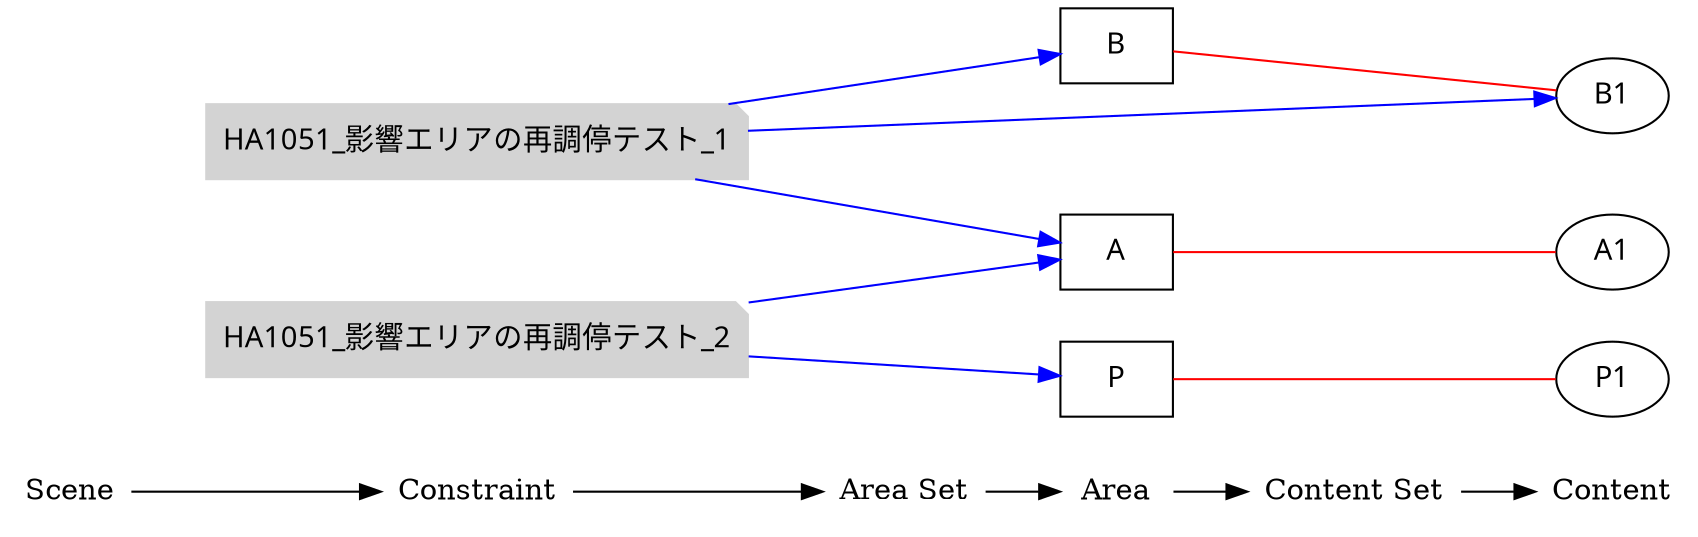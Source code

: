 digraph rule_objects_graph {
	rankdir = LR;
	charset="utf-8";
	clusterrank = global;
	
	node [shape = plaintext];
	Scene -> Constraint -> "Area Set" -> Area -> "Content Set" -> Content; 
	{ rank = same;
		node [shape = box];
		{
			Area;
			e1 [label="A", fontname="Meiryo UI"];
			e2 [label="B", fontname="Meiryo UI"];
			e3 [label="P", fontname="Meiryo UI"];

		}
	}
	
	{ rank = same;
		node [shape = ellipse];
		{
			Content;
			e4 [label="A1", fontname="Meiryo UI"];
			e5 [label="B1", fontname="Meiryo UI"];
			e6 [label="P1", fontname="Meiryo UI"];


		}
	}
	
	{
		subgraph subareaset {
			"Area Set";
			node [shape = box, style = filled, color = lightpink];


		}
	}


	
	{
		subgraph subcontentset {
			"Content Set";
			node [shape = ellipse, style = filled, color = palegreen];


		}
	}



	e1 -> e4 [dir=none, color=red];
	e2 -> e5 [dir=none, color=red];
	e3 -> e6 [dir=none, color=red];
	

	

	

	

	subgraph scene { rank = same;
		node [shape = circle, style = filled, color = lightblue];
		{
			"Scene";

		}
	}

	{ rank = same;
		node [shape = note, style = filled, color = lightgrey];
		{
			"Constraint";
			e7 [label="HA1051_影響エリアの再調停テスト_1", fontname="Meiryo UI"];
			e8 [label="HA1051_影響エリアの再調停テスト_2", fontname="Meiryo UI"];
		}
	}
	
	{ rank = same;
		node [shape = note, style = filled, color = lavenderblush2];
		{
			"Constraint";
		}
	}

	{ rank = same;
		node [shape = note, style = filled, color = lightpink2];
		{
			"Constraint";
		}
	}

	e7 -> e2 [color=blue];
	e7 -> e1 [color=blue];
	e7 -> e5 [color=blue];
	e8 -> e1 [color=blue];
	e8 -> e3 [color=blue];
	

	

	
}


